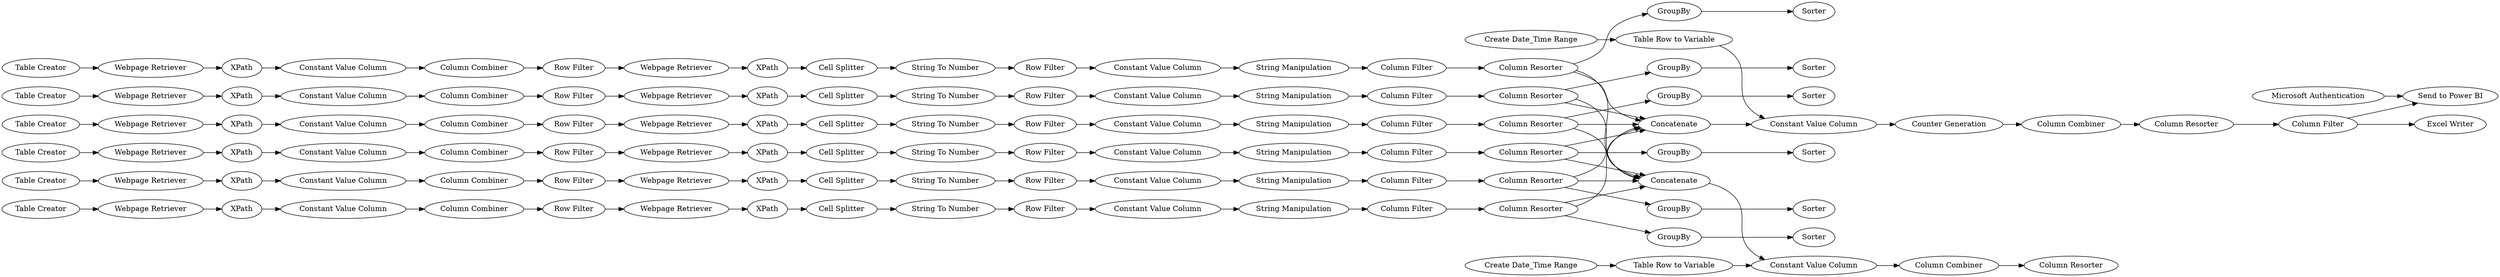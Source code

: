digraph {
	"-5084373225553337055_85" [label=XPath]
	"8439531301028150426_61" [label="Row Filter"]
	"1954841560848152748_142" [label="Column Combiner"]
	"1954841560848152748_85" [label=XPath]
	"8439531301028150426_60" [label="Cell Splitter"]
	"-1376924476329890366_149" [label="Table Row to Variable"]
	"8439531301028150426_68" [label="Column Filter"]
	"-7014973650401740353_65" [label="Row Filter"]
	"8439531301028150426_65" [label="Row Filter"]
	"630682034507189556_66" [label="Constant Value Column"]
	"630682034507189556_68" [label="Column Filter"]
	"-7014973650401740353_68" [label="Column Filter"]
	"4892693391379755044_58" [label=XPath]
	"-7014973650401740353_61" [label="Row Filter"]
	"-7052258412064120084_118" [label="Send to Power BI"]
	"-5485871125264575447_69" [label=GroupBy]
	"-2801234138667113397_142" [label="Column Combiner"]
	"-2801234138667113397_86" [label="Table Creator"]
	"4892693391379755044_69" [label=GroupBy]
	"-7052258412064120084_64" [label="Excel Writer"]
	"-7769384502166714407_84" [label="Webpage Retriever"]
	"-5485871125264575447_71" [label="String Manipulation"]
	"8767444111913319752_119" [label=Concatenate]
	"9072053614147733856_141" [label="Constant Value Column"]
	"8767444111913319752_120" [label="Constant Value Column"]
	"630682034507189556_70" [label=Sorter]
	"-5485871125264575447_59" [label="String To Number"]
	"-2801234138667113397_84" [label="Webpage Retriever"]
	"-7014973650401740353_60" [label="Cell Splitter"]
	"630682034507189556_60" [label="Cell Splitter"]
	"-2801234138667113397_85" [label=XPath]
	"5327385522709533378_58" [label=XPath]
	"-7769384502166714407_141" [label="Constant Value Column"]
	"-1376924476329890366_148" [label="Constant Value Column"]
	"1954841560848152748_84" [label="Webpage Retriever"]
	"4892693391379755044_70" [label=Sorter]
	"4892693391379755044_61" [label="Row Filter"]
	"-1376924476329890366_152" [label="Column Resorter"]
	"5327385522709533378_4" [label="Webpage Retriever"]
	"-1376924476329890366_147" [label=Concatenate]
	"630682034507189556_58" [label=XPath]
	"5327385522709533378_59" [label="String To Number"]
	"630682034507189556_69" [label=GroupBy]
	"4892693391379755044_60" [label="Cell Splitter"]
	"-5485871125264575447_68" [label="Column Filter"]
	"630682034507189556_4" [label="Webpage Retriever"]
	"1954841560848152748_141" [label="Constant Value Column"]
	"8439531301028150426_72" [label="Column Resorter"]
	"1954841560848152748_86" [label="Table Creator"]
	"630682034507189556_65" [label="Row Filter"]
	"4892693391379755044_65" [label="Row Filter"]
	"8767444111913319752_35" [label="Column Combiner"]
	"5327385522709533378_65" [label="Row Filter"]
	"630682034507189556_72" [label="Column Resorter"]
	"-5485871125264575447_58" [label=XPath]
	"4892693391379755044_71" [label="String Manipulation"]
	"8439531301028150426_70" [label=Sorter]
	"-7014973650401740353_4" [label="Webpage Retriever"]
	"5327385522709533378_60" [label="Cell Splitter"]
	"-7014973650401740353_58" [label=XPath]
	"4892693391379755044_68" [label="Column Filter"]
	"-5485871125264575447_65" [label="Row Filter"]
	"5327385522709533378_72" [label="Column Resorter"]
	"-5084373225553337055_86" [label="Table Creator"]
	"630682034507189556_59" [label="String To Number"]
	"-5084373225553337055_84" [label="Webpage Retriever"]
	"4892693391379755044_66" [label="Constant Value Column"]
	"-7014973650401740353_71" [label="String Manipulation"]
	"-5485871125264575447_70" [label=Sorter]
	"8439531301028150426_71" [label="String Manipulation"]
	"-1376924476329890366_151" [label="Column Combiner"]
	"4892693391379755044_59" [label="String To Number"]
	"-5485871125264575447_72" [label="Column Resorter"]
	"-5485871125264575447_4" [label="Webpage Retriever"]
	"8439531301028150426_69" [label=GroupBy]
	"9072053614147733856_86" [label="Table Creator"]
	"-7014973650401740353_59" [label="String To Number"]
	"4892693391379755044_4" [label="Webpage Retriever"]
	"-5485871125264575447_66" [label="Constant Value Column"]
	"5327385522709533378_66" [label="Constant Value Column"]
	"-7769384502166714407_142" [label="Column Combiner"]
	"-7014973650401740353_70" [label=Sorter]
	"8439531301028150426_66" [label="Constant Value Column"]
	"9072053614147733856_142" [label="Column Combiner"]
	"5327385522709533378_69" [label=GroupBy]
	"8439531301028150426_4" [label="Webpage Retriever"]
	"-5084373225553337055_142" [label="Column Combiner"]
	"4869515062789853985_84" [label="Webpage Retriever"]
	"5327385522709533378_68" [label="Column Filter"]
	"4869515062789853985_85" [label=XPath]
	"8767444111913319752_125" [label="Counter Generation"]
	"9072053614147733856_85" [label=XPath]
	"8767444111913319752_126" [label="Column Resorter"]
	"-1376924476329890366_150" [label="Create Date_Time Range"]
	"630682034507189556_71" [label="String Manipulation"]
	"-2801234138667113397_141" [label="Constant Value Column"]
	"8439531301028150426_58" [label=XPath]
	"9072053614147733856_84" [label="Webpage Retriever"]
	"-5485871125264575447_61" [label="Row Filter"]
	"8439531301028150426_59" [label="String To Number"]
	"-5084373225553337055_141" [label="Constant Value Column"]
	"8767444111913319752_121" [label="Create Date_Time Range"]
	"4869515062789853985_141" [label="Constant Value Column"]
	"8767444111913319752_123" [label="Table Row to Variable"]
	"4892693391379755044_72" [label="Column Resorter"]
	"-7014973650401740353_69" [label=GroupBy]
	"5327385522709533378_61" [label="Row Filter"]
	"-5485871125264575447_60" [label="Cell Splitter"]
	"5327385522709533378_71" [label="String Manipulation"]
	"-7052258412064120084_117" [label="Microsoft Authentication"]
	"-7769384502166714407_86" [label="Table Creator"]
	"630682034507189556_61" [label="Row Filter"]
	"5327385522709533378_70" [label=Sorter]
	"-7769384502166714407_85" [label=XPath]
	"-7014973650401740353_66" [label="Constant Value Column"]
	"4869515062789853985_86" [label="Table Creator"]
	"-7014973650401740353_72" [label="Column Resorter"]
	"4869515062789853985_142" [label="Column Combiner"]
	"8767444111913319752_127" [label="Column Filter"]
	"4869515062789853985_85" -> "4869515062789853985_141"
	"8767444111913319752_127" -> "-7052258412064120084_64"
	"-5485871125264575447_61" -> "-5485871125264575447_66"
	"-1376924476329890366_148" -> "-1376924476329890366_151"
	"8439531301028150426_71" -> "8439531301028150426_68"
	"-5485871125264575447_72" -> "8767444111913319752_119"
	"4892693391379755044_60" -> "4892693391379755044_59"
	"9072053614147733856_142" -> "8439531301028150426_65"
	"630682034507189556_68" -> "630682034507189556_72"
	"5327385522709533378_58" -> "5327385522709533378_60"
	"-5084373225553337055_86" -> "-5084373225553337055_84"
	"5327385522709533378_60" -> "5327385522709533378_59"
	"4892693391379755044_72" -> "8767444111913319752_119"
	"-5485871125264575447_69" -> "-5485871125264575447_70"
	"-7014973650401740353_72" -> "8767444111913319752_119"
	"1954841560848152748_86" -> "1954841560848152748_84"
	"-7014973650401740353_66" -> "-7014973650401740353_71"
	"8767444111913319752_119" -> "8767444111913319752_120"
	"-2801234138667113397_142" -> "630682034507189556_65"
	"-7769384502166714407_141" -> "-7769384502166714407_142"
	"8439531301028150426_72" -> "8767444111913319752_119"
	"8439531301028150426_65" -> "8439531301028150426_4"
	"5327385522709533378_72" -> "8767444111913319752_119"
	"8767444111913319752_121" -> "8767444111913319752_123"
	"630682034507189556_65" -> "630682034507189556_4"
	"630682034507189556_61" -> "630682034507189556_66"
	"630682034507189556_66" -> "630682034507189556_71"
	"-2801234138667113397_86" -> "-2801234138667113397_84"
	"-7014973650401740353_71" -> "-7014973650401740353_68"
	"4892693391379755044_4" -> "4892693391379755044_58"
	"-7014973650401740353_59" -> "-7014973650401740353_61"
	"8439531301028150426_72" -> "8439531301028150426_69"
	"-7014973650401740353_61" -> "-7014973650401740353_66"
	"-5485871125264575447_58" -> "-5485871125264575447_60"
	"8439531301028150426_68" -> "8439531301028150426_72"
	"-5485871125264575447_71" -> "-5485871125264575447_68"
	"-5084373225553337055_141" -> "-5084373225553337055_142"
	"-7014973650401740353_69" -> "-7014973650401740353_70"
	"8439531301028150426_60" -> "8439531301028150426_59"
	"630682034507189556_71" -> "630682034507189556_68"
	"1954841560848152748_141" -> "1954841560848152748_142"
	"5327385522709533378_71" -> "5327385522709533378_68"
	"9072053614147733856_85" -> "9072053614147733856_141"
	"-7769384502166714407_85" -> "-7769384502166714407_141"
	"8439531301028150426_61" -> "8439531301028150426_66"
	"-2801234138667113397_85" -> "-2801234138667113397_141"
	"4869515062789853985_84" -> "4869515062789853985_85"
	"-5084373225553337055_85" -> "-5084373225553337055_141"
	"8439531301028150426_69" -> "8439531301028150426_70"
	"630682034507189556_72" -> "8767444111913319752_119"
	"5327385522709533378_68" -> "5327385522709533378_72"
	"-5485871125264575447_4" -> "-5485871125264575447_58"
	"5327385522709533378_4" -> "5327385522709533378_58"
	"-7014973650401740353_65" -> "-7014973650401740353_4"
	"1954841560848152748_84" -> "1954841560848152748_85"
	"4892693391379755044_59" -> "4892693391379755044_61"
	"8439531301028150426_66" -> "8439531301028150426_71"
	"4869515062789853985_141" -> "4869515062789853985_142"
	"9072053614147733856_84" -> "9072053614147733856_85"
	"4892693391379755044_69" -> "4892693391379755044_70"
	"-7769384502166714407_84" -> "-7769384502166714407_85"
	"630682034507189556_72" -> "630682034507189556_69"
	"1954841560848152748_85" -> "1954841560848152748_141"
	"630682034507189556_58" -> "630682034507189556_60"
	"4892693391379755044_72" -> "4892693391379755044_69"
	"4892693391379755044_66" -> "4892693391379755044_71"
	"8767444111913319752_123" -> "8767444111913319752_120"
	"8767444111913319752_35" -> "8767444111913319752_126"
	"8439531301028150426_58" -> "8439531301028150426_60"
	"5327385522709533378_69" -> "5327385522709533378_70"
	"4869515062789853985_142" -> "5327385522709533378_65"
	"-5485871125264575447_60" -> "-5485871125264575447_59"
	"-5485871125264575447_72" -> "-1376924476329890366_147"
	"-5485871125264575447_59" -> "-5485871125264575447_61"
	"-2801234138667113397_141" -> "-2801234138667113397_142"
	"1954841560848152748_142" -> "-7014973650401740353_65"
	"-5485871125264575447_65" -> "-5485871125264575447_4"
	"-5485871125264575447_68" -> "-5485871125264575447_72"
	"4892693391379755044_72" -> "-1376924476329890366_147"
	"9072053614147733856_86" -> "9072053614147733856_84"
	"-7014973650401740353_60" -> "-7014973650401740353_59"
	"-7014973650401740353_72" -> "-1376924476329890366_147"
	"4892693391379755044_65" -> "4892693391379755044_4"
	"-7014973650401740353_58" -> "-7014973650401740353_60"
	"5327385522709533378_72" -> "5327385522709533378_69"
	"4892693391379755044_58" -> "4892693391379755044_60"
	"630682034507189556_59" -> "630682034507189556_61"
	"8439531301028150426_59" -> "8439531301028150426_61"
	"630682034507189556_4" -> "630682034507189556_58"
	"-2801234138667113397_84" -> "-2801234138667113397_85"
	"-7014973650401740353_72" -> "-7014973650401740353_69"
	"5327385522709533378_66" -> "5327385522709533378_71"
	"8767444111913319752_126" -> "8767444111913319752_127"
	"4892693391379755044_68" -> "4892693391379755044_72"
	"-7014973650401740353_4" -> "-7014973650401740353_58"
	"-5084373225553337055_142" -> "-5485871125264575447_65"
	"-7052258412064120084_117" -> "-7052258412064120084_118"
	"4892693391379755044_61" -> "4892693391379755044_66"
	"5327385522709533378_65" -> "5327385522709533378_4"
	"8439531301028150426_4" -> "8439531301028150426_58"
	"8767444111913319752_125" -> "8767444111913319752_35"
	"630682034507189556_60" -> "630682034507189556_59"
	"5327385522709533378_59" -> "5327385522709533378_61"
	"630682034507189556_69" -> "630682034507189556_70"
	"9072053614147733856_141" -> "9072053614147733856_142"
	"-5485871125264575447_66" -> "-5485871125264575447_71"
	"4869515062789853985_86" -> "4869515062789853985_84"
	"4892693391379755044_71" -> "4892693391379755044_68"
	"8439531301028150426_72" -> "-1376924476329890366_147"
	"8767444111913319752_127" -> "-7052258412064120084_118"
	"-1376924476329890366_147" -> "-1376924476329890366_148"
	"-1376924476329890366_150" -> "-1376924476329890366_149"
	"8767444111913319752_120" -> "8767444111913319752_125"
	"630682034507189556_72" -> "-1376924476329890366_147"
	"-1376924476329890366_149" -> "-1376924476329890366_148"
	"5327385522709533378_61" -> "5327385522709533378_66"
	"-1376924476329890366_151" -> "-1376924476329890366_152"
	"-7769384502166714407_142" -> "4892693391379755044_65"
	"-5485871125264575447_72" -> "-5485871125264575447_69"
	"-5084373225553337055_84" -> "-5084373225553337055_85"
	"-7769384502166714407_86" -> "-7769384502166714407_84"
	"-7014973650401740353_68" -> "-7014973650401740353_72"
	"5327385522709533378_72" -> "-1376924476329890366_147"
	rankdir=LR
}
